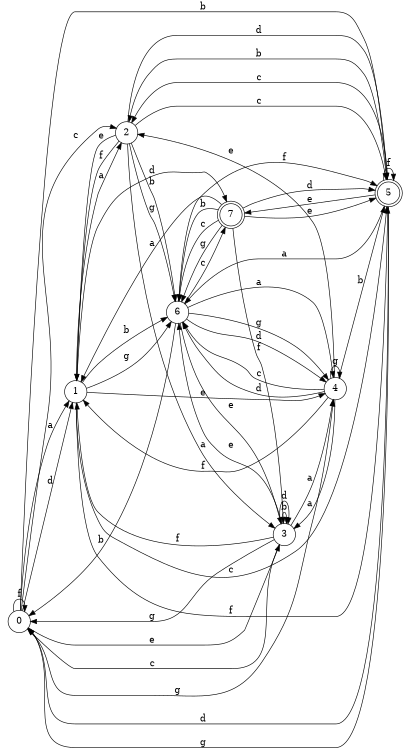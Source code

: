 digraph n7_8 {
__start0 [label="" shape="none"];

rankdir=LR;
size="8,5";

s0 [style="filled", color="black", fillcolor="white" shape="circle", label="0"];
s1 [style="filled", color="black", fillcolor="white" shape="circle", label="1"];
s2 [style="filled", color="black", fillcolor="white" shape="circle", label="2"];
s3 [style="filled", color="black", fillcolor="white" shape="circle", label="3"];
s4 [style="filled", color="black", fillcolor="white" shape="circle", label="4"];
s5 [style="rounded,filled", color="black", fillcolor="white" shape="doublecircle", label="5"];
s6 [style="filled", color="black", fillcolor="white" shape="circle", label="6"];
s7 [style="rounded,filled", color="black", fillcolor="white" shape="doublecircle", label="7"];
s0 -> s1 [label="a"];
s0 -> s5 [label="b"];
s0 -> s2 [label="c"];
s0 -> s1 [label="d"];
s0 -> s3 [label="e"];
s0 -> s0 [label="f"];
s0 -> s4 [label="g"];
s1 -> s2 [label="a"];
s1 -> s6 [label="b"];
s1 -> s5 [label="c"];
s1 -> s7 [label="d"];
s1 -> s4 [label="e"];
s1 -> s5 [label="f"];
s1 -> s6 [label="g"];
s2 -> s3 [label="a"];
s2 -> s6 [label="b"];
s2 -> s5 [label="c"];
s2 -> s5 [label="d"];
s2 -> s1 [label="e"];
s2 -> s1 [label="f"];
s2 -> s6 [label="g"];
s3 -> s4 [label="a"];
s3 -> s3 [label="b"];
s3 -> s0 [label="c"];
s3 -> s3 [label="d"];
s3 -> s6 [label="e"];
s3 -> s1 [label="f"];
s3 -> s0 [label="g"];
s4 -> s3 [label="a"];
s4 -> s5 [label="b"];
s4 -> s6 [label="c"];
s4 -> s6 [label="d"];
s4 -> s2 [label="e"];
s4 -> s1 [label="f"];
s4 -> s4 [label="g"];
s5 -> s6 [label="a"];
s5 -> s2 [label="b"];
s5 -> s2 [label="c"];
s5 -> s0 [label="d"];
s5 -> s7 [label="e"];
s5 -> s5 [label="f"];
s5 -> s0 [label="g"];
s6 -> s4 [label="a"];
s6 -> s0 [label="b"];
s6 -> s7 [label="c"];
s6 -> s4 [label="d"];
s6 -> s3 [label="e"];
s6 -> s5 [label="f"];
s6 -> s4 [label="g"];
s7 -> s1 [label="a"];
s7 -> s6 [label="b"];
s7 -> s6 [label="c"];
s7 -> s5 [label="d"];
s7 -> s5 [label="e"];
s7 -> s3 [label="f"];
s7 -> s6 [label="g"];

}